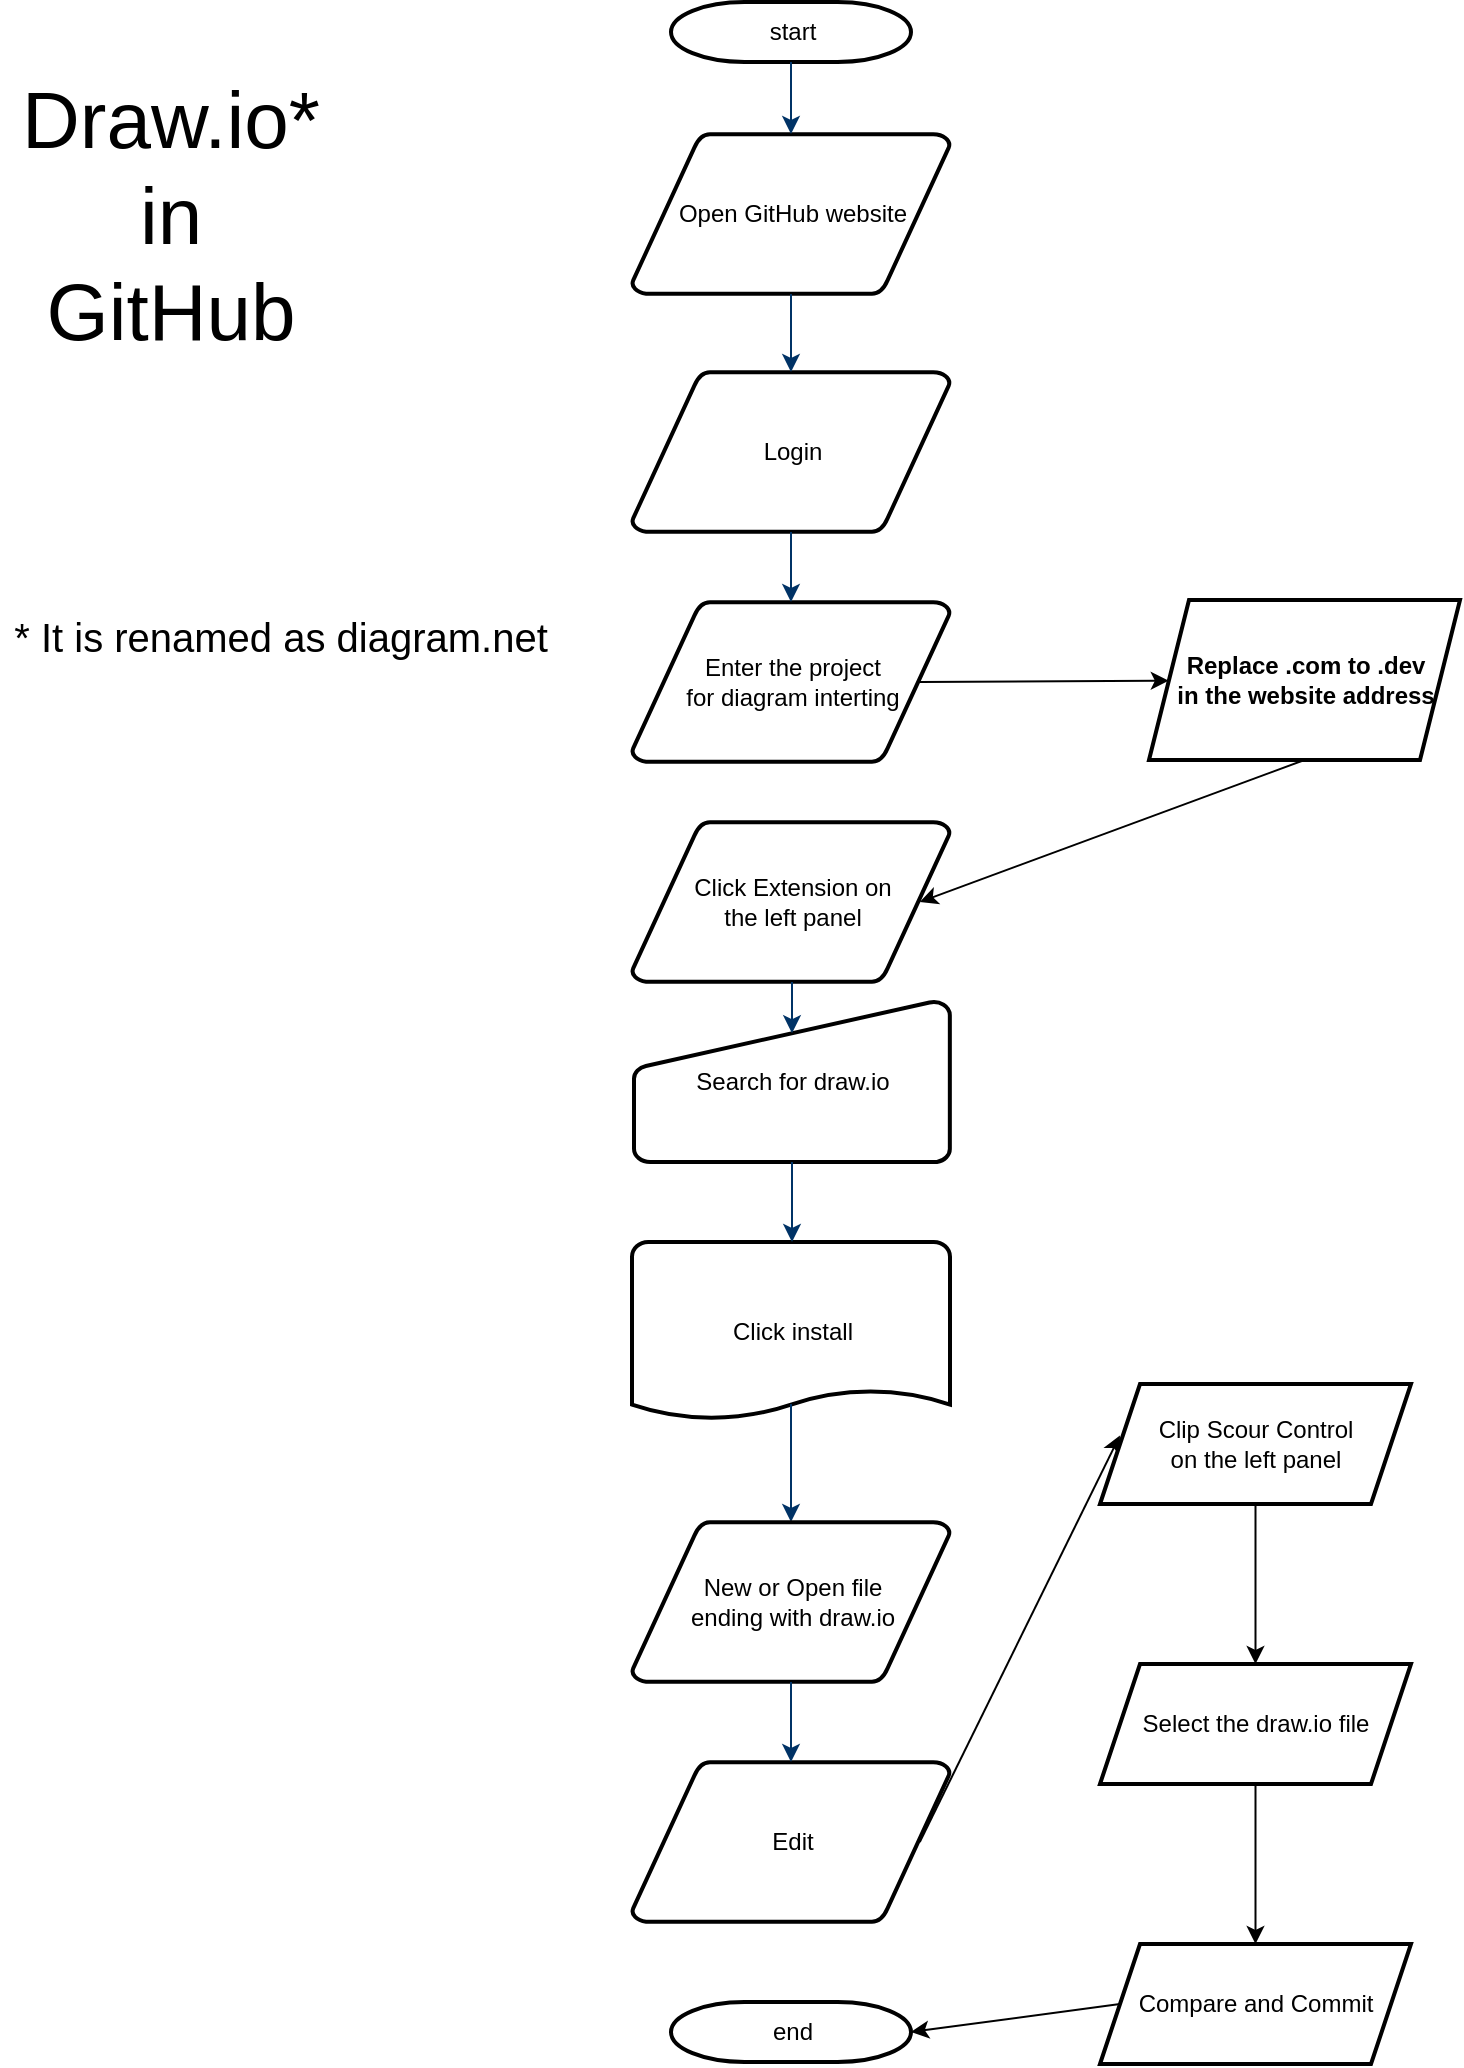 <mxfile>
    <diagram id="_P2PfWqG9P9LW901c6jA" name="Page-1">
        <mxGraphModel dx="1953" dy="1311" grid="1" gridSize="10" guides="1" tooltips="1" connect="1" arrows="1" fold="1" page="1" pageScale="1" pageWidth="850" pageHeight="1100" math="0" shadow="0">
            <root>
                <mxCell id="0"/>
                <mxCell id="1" parent="0"/>
                <mxCell id="14" value="start" style="shape=mxgraph.flowchart.terminator;strokeWidth=2;gradientColor=none;gradientDirection=north;fontStyle=0;html=1;" vertex="1" parent="1">
                    <mxGeometry x="365.5" y="10" width="120" height="30" as="geometry"/>
                </mxCell>
                <mxCell id="15" value="Open GitHub website" style="shape=mxgraph.flowchart.data;strokeWidth=2;gradientColor=none;gradientDirection=north;fontStyle=0;html=1;" vertex="1" parent="1">
                    <mxGeometry x="346" y="76" width="159" height="80" as="geometry"/>
                </mxCell>
                <mxCell id="72" value="" style="edgeStyle=none;html=1;fontSize=20;exitX=0.905;exitY=0.5;exitDx=0;exitDy=0;exitPerimeter=0;" edge="1" parent="1" source="16" target="71">
                    <mxGeometry relative="1" as="geometry"/>
                </mxCell>
                <mxCell id="16" value="Enter the project&lt;br&gt;for diagram interting" style="shape=mxgraph.flowchart.data;strokeWidth=2;gradientColor=none;gradientDirection=north;fontStyle=0;html=1;" vertex="1" parent="1">
                    <mxGeometry x="346" y="310" width="159" height="80" as="geometry"/>
                </mxCell>
                <mxCell id="17" value="Login" style="shape=mxgraph.flowchart.data;strokeWidth=2;gradientColor=none;gradientDirection=north;fontStyle=0;html=1;" vertex="1" parent="1">
                    <mxGeometry x="346" y="195" width="159" height="80" as="geometry"/>
                </mxCell>
                <mxCell id="19" style="fontStyle=1;strokeColor=#003366;strokeWidth=1;html=1;" edge="1" parent="1" source="14" target="15">
                    <mxGeometry relative="1" as="geometry"/>
                </mxCell>
                <mxCell id="20" style="fontStyle=1;strokeColor=#003366;strokeWidth=1;html=1;" edge="1" parent="1" source="15" target="17">
                    <mxGeometry relative="1" as="geometry"/>
                </mxCell>
                <mxCell id="21" style="entryX=0.5;entryY=0;entryPerimeter=0;fontStyle=1;strokeColor=#003366;strokeWidth=1;html=1;entryDx=0;entryDy=0;" edge="1" parent="1" source="17" target="16">
                    <mxGeometry relative="1" as="geometry">
                        <mxPoint x="425.5" y="340" as="targetPoint"/>
                    </mxGeometry>
                </mxCell>
                <mxCell id="25" value="Click Extension on&lt;br&gt;the left panel" style="shape=mxgraph.flowchart.data;strokeWidth=2;gradientColor=none;gradientDirection=north;fontStyle=0;html=1;" vertex="1" parent="1">
                    <mxGeometry x="346" y="420" width="159" height="80" as="geometry"/>
                </mxCell>
                <mxCell id="32" value="Search for draw.io" style="shape=mxgraph.flowchart.manual_input;strokeWidth=2;gradientColor=none;gradientDirection=north;fontStyle=0;html=1;" vertex="1" parent="1">
                    <mxGeometry x="347" y="510" width="158" height="80" as="geometry"/>
                </mxCell>
                <mxCell id="33" value="" style="edgeStyle=elbowEdgeStyle;elbow=horizontal;entryX=0.5;entryY=0.195;entryPerimeter=0;fontStyle=1;strokeColor=#003366;strokeWidth=1;html=1;" edge="1" parent="1" source="25" target="32">
                    <mxGeometry x="105.5" y="-50" width="100" height="100" as="geometry">
                        <mxPoint x="105.5" y="50" as="sourcePoint"/>
                        <mxPoint x="205.5" y="-50" as="targetPoint"/>
                    </mxGeometry>
                </mxCell>
                <mxCell id="34" value="Click install" style="shape=mxgraph.flowchart.document;strokeWidth=2;gradientColor=none;gradientDirection=north;fontStyle=0;html=1;" vertex="1" parent="1">
                    <mxGeometry x="346" y="630" width="159" height="90" as="geometry"/>
                </mxCell>
                <mxCell id="35" value="" style="edgeStyle=elbowEdgeStyle;elbow=horizontal;exitX=0.5;exitY=1;exitPerimeter=0;fontStyle=1;strokeColor=#003366;strokeWidth=1;html=1;" edge="1" parent="1" source="32" target="34">
                    <mxGeometry x="105.5" y="-50" width="100" height="100" as="geometry">
                        <mxPoint x="105.5" y="50" as="sourcePoint"/>
                        <mxPoint x="205.5" y="-50" as="targetPoint"/>
                    </mxGeometry>
                </mxCell>
                <mxCell id="37" value="" style="edgeStyle=elbowEdgeStyle;elbow=horizontal;exitX=0.5;exitY=0.9;exitPerimeter=0;fontStyle=1;strokeColor=#003366;strokeWidth=1;html=1;entryX=0.5;entryY=0;entryDx=0;entryDy=0;entryPerimeter=0;" edge="1" parent="1" source="34" target="46">
                    <mxGeometry x="105.5" y="-50" width="100" height="100" as="geometry">
                        <mxPoint x="105.5" y="50" as="sourcePoint"/>
                        <mxPoint x="425.5" y="1030" as="targetPoint"/>
                    </mxGeometry>
                </mxCell>
                <mxCell id="46" value="New or Open file&lt;br&gt;ending with draw.io" style="shape=mxgraph.flowchart.data;strokeWidth=2;gradientColor=none;gradientDirection=north;fontStyle=0;html=1;" vertex="1" parent="1">
                    <mxGeometry x="346" y="770" width="159" height="80" as="geometry"/>
                </mxCell>
                <mxCell id="77" value="" style="edgeStyle=none;html=1;fontSize=20;exitX=0.905;exitY=0.5;exitDx=0;exitDy=0;exitPerimeter=0;entryX=0.064;entryY=0.429;entryDx=0;entryDy=0;entryPerimeter=0;" edge="1" parent="1" source="50" target="76">
                    <mxGeometry relative="1" as="geometry"/>
                </mxCell>
                <mxCell id="50" value="Edit" style="shape=mxgraph.flowchart.data;strokeWidth=2;gradientColor=none;gradientDirection=north;fontStyle=0;html=1;" vertex="1" parent="1">
                    <mxGeometry x="346" y="890" width="159" height="80" as="geometry"/>
                </mxCell>
                <mxCell id="52" value="end" style="shape=mxgraph.flowchart.terminator;strokeWidth=2;gradientColor=none;gradientDirection=north;fontStyle=0;html=1;" vertex="1" parent="1">
                    <mxGeometry x="365.5" y="1010" width="120" height="30" as="geometry"/>
                </mxCell>
                <mxCell id="54" value="" style="edgeStyle=elbowEdgeStyle;elbow=vertical;exitX=0.5;exitY=1;exitPerimeter=0;entryX=0.5;entryY=0;entryPerimeter=0;fontStyle=1;strokeColor=#003366;strokeWidth=1;html=1;exitDx=0;exitDy=0;" edge="1" parent="1" source="46" target="50">
                    <mxGeometry x="105.5" y="-410" width="100" height="100" as="geometry">
                        <mxPoint x="425.5" y="1268.5" as="sourcePoint"/>
                        <mxPoint x="205.5" y="-410" as="targetPoint"/>
                    </mxGeometry>
                </mxCell>
                <mxCell id="68" value="&lt;font style=&quot;font-size: 40px&quot;&gt;Draw.io*&lt;br&gt;in&lt;br&gt;GitHub&lt;br&gt;&lt;/font&gt;" style="text;html=1;align=center;verticalAlign=middle;resizable=0;points=[];autosize=1;strokeColor=none;fillColor=none;" vertex="1" parent="1">
                    <mxGeometry x="35" y="76" width="160" height="80" as="geometry"/>
                </mxCell>
                <mxCell id="69" value="&lt;font style=&quot;font-size: 20px&quot;&gt;* It is renamed as diagram.net&lt;/font&gt;" style="text;html=1;align=center;verticalAlign=middle;resizable=0;points=[];autosize=1;strokeColor=none;fillColor=none;fontSize=40;" vertex="1" parent="1">
                    <mxGeometry x="30" y="290" width="280" height="60" as="geometry"/>
                </mxCell>
                <mxCell id="73" style="edgeStyle=none;html=1;exitX=0.5;exitY=1;exitDx=0;exitDy=0;entryX=0.905;entryY=0.5;entryDx=0;entryDy=0;entryPerimeter=0;fontSize=20;" edge="1" parent="1" source="71" target="25">
                    <mxGeometry relative="1" as="geometry"/>
                </mxCell>
                <mxCell id="71" value="&lt;b&gt;Replace .com to .dev&lt;br&gt;in the website address&lt;/b&gt;" style="shape=parallelogram;perimeter=parallelogramPerimeter;whiteSpace=wrap;html=1;fixedSize=1;strokeWidth=2;gradientColor=none;gradientDirection=north;fontStyle=0;" vertex="1" parent="1">
                    <mxGeometry x="604.5" y="309" width="155.5" height="80" as="geometry"/>
                </mxCell>
                <mxCell id="79" value="" style="edgeStyle=none;html=1;fontSize=20;" edge="1" parent="1" source="76" target="78">
                    <mxGeometry relative="1" as="geometry"/>
                </mxCell>
                <mxCell id="76" value="Clip Scour Control&lt;br&gt;on the left panel" style="shape=parallelogram;perimeter=parallelogramPerimeter;whiteSpace=wrap;html=1;fixedSize=1;strokeWidth=2;gradientColor=none;gradientDirection=north;fontStyle=0;" vertex="1" parent="1">
                    <mxGeometry x="580" y="701" width="155.5" height="60" as="geometry"/>
                </mxCell>
                <mxCell id="81" value="" style="edgeStyle=none;html=1;fontSize=20;" edge="1" parent="1" source="78" target="80">
                    <mxGeometry relative="1" as="geometry"/>
                </mxCell>
                <mxCell id="78" value="Select the draw.io file" style="shape=parallelogram;perimeter=parallelogramPerimeter;whiteSpace=wrap;html=1;fixedSize=1;strokeWidth=2;gradientColor=none;gradientDirection=north;fontStyle=0;" vertex="1" parent="1">
                    <mxGeometry x="580" y="841" width="155.5" height="60" as="geometry"/>
                </mxCell>
                <mxCell id="82" style="edgeStyle=none;html=1;exitX=0;exitY=0.5;exitDx=0;exitDy=0;fontSize=20;entryX=1;entryY=0.5;entryDx=0;entryDy=0;entryPerimeter=0;" edge="1" parent="1" source="80" target="52">
                    <mxGeometry relative="1" as="geometry">
                        <mxPoint x="490" y="1025" as="targetPoint"/>
                    </mxGeometry>
                </mxCell>
                <mxCell id="80" value="Compare and Commit" style="shape=parallelogram;perimeter=parallelogramPerimeter;whiteSpace=wrap;html=1;fixedSize=1;strokeWidth=2;gradientColor=none;gradientDirection=north;fontStyle=0;" vertex="1" parent="1">
                    <mxGeometry x="580" y="981" width="155.5" height="60" as="geometry"/>
                </mxCell>
            </root>
        </mxGraphModel>
    </diagram>
</mxfile>